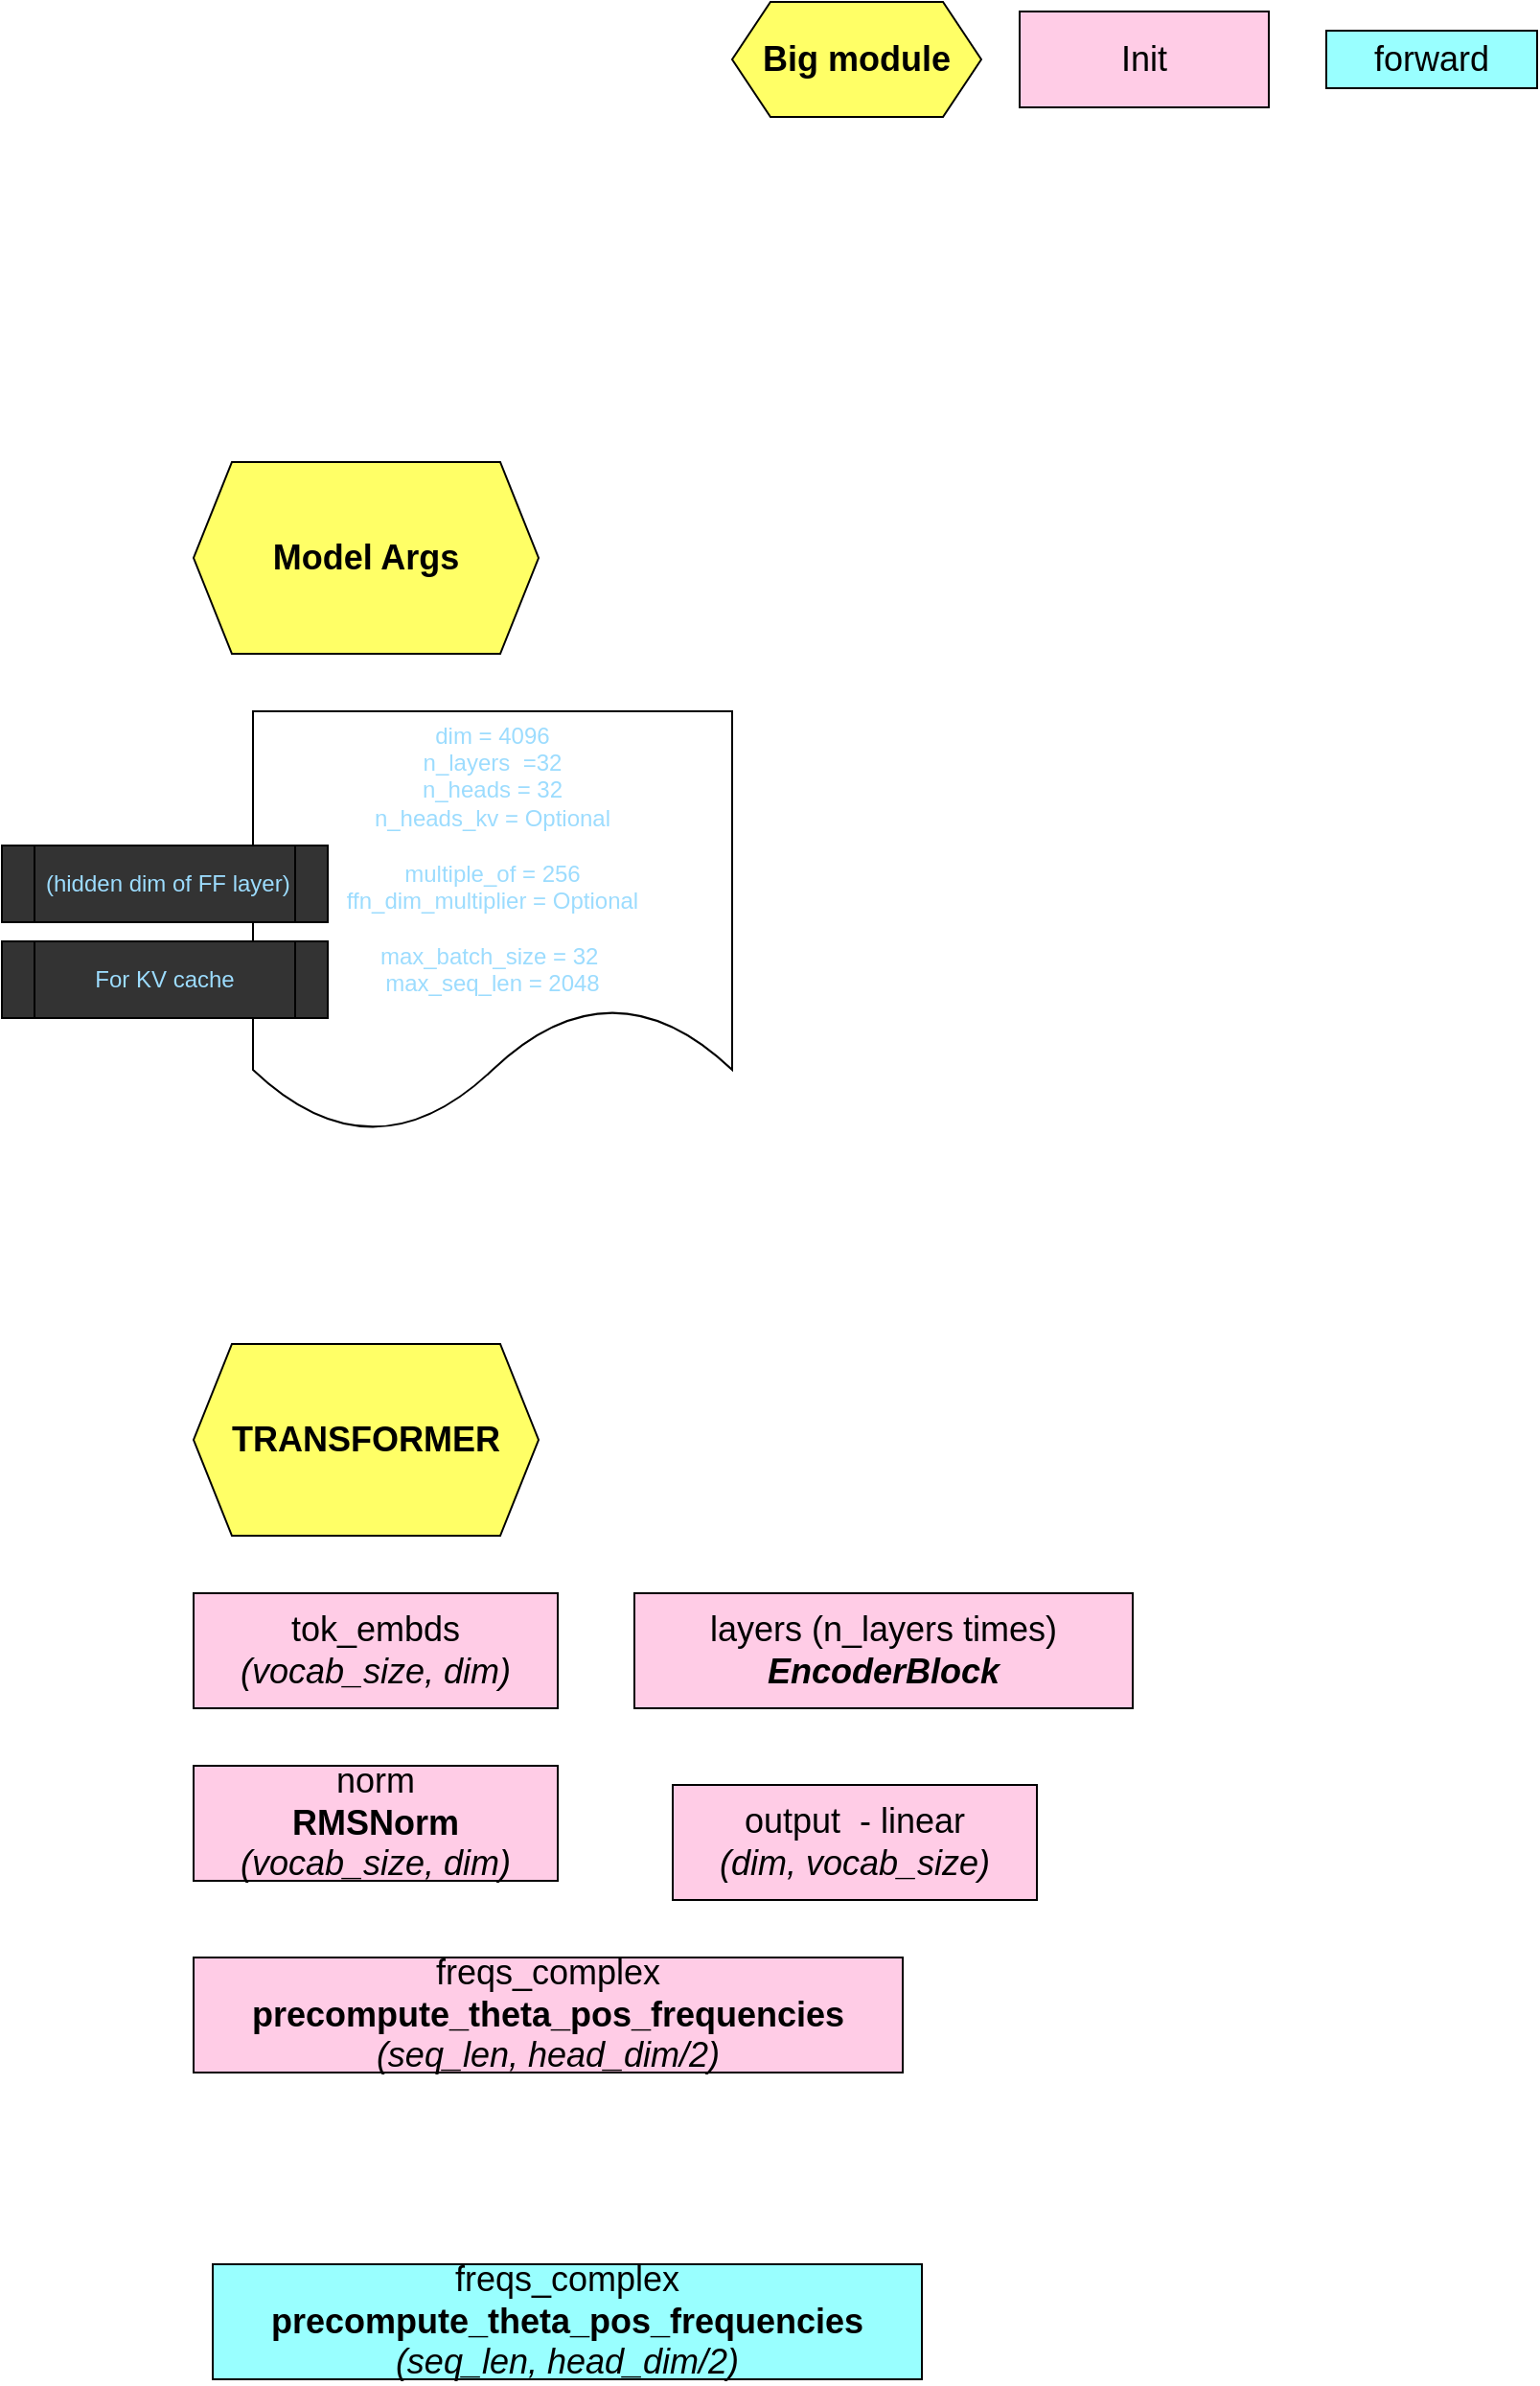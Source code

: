 <mxfile>
    <diagram id="3KwbdyD06HSjcGMrvIiw" name="Page-1">
        <mxGraphModel dx="1813" dy="2123" grid="1" gridSize="10" guides="1" tooltips="1" connect="1" arrows="1" fold="1" page="1" pageScale="1" pageWidth="850" pageHeight="1100" math="0" shadow="0">
            <root>
                <mxCell id="0"/>
                <mxCell id="1" parent="0"/>
                <mxCell id="2" value="&lt;font color=&quot;#9cdcfe&quot;&gt;dim = 4096&lt;br&gt;n_layers&amp;nbsp; =32&lt;br&gt;n_heads = 32&lt;br&gt;n_heads_kv = Optional&lt;br&gt;&lt;br&gt;multiple_of = 256&lt;br&gt;ffn_dim_multiplier = Optional&lt;br&gt;&lt;br&gt;max_batch_size = 32&amp;nbsp;&lt;br&gt;max_seq_len = 2048&lt;br&gt;&lt;/font&gt;" style="shape=document;whiteSpace=wrap;html=1;boundedLbl=1;" parent="1" vertex="1">
                    <mxGeometry x="51" y="30" width="250" height="220" as="geometry"/>
                </mxCell>
                <mxCell id="3" value="&lt;span style=&quot;color: rgb(156, 220, 254);&quot;&gt;&amp;nbsp;(hidden dim of FF layer)&lt;/span&gt;" style="shape=process;whiteSpace=wrap;html=1;backgroundOutline=1;fillColor=#333333;" parent="1" vertex="1">
                    <mxGeometry x="-80" y="100" width="170" height="40" as="geometry"/>
                </mxCell>
                <mxCell id="4" value="&lt;span style=&quot;color: rgb(156, 220, 254);&quot;&gt;For KV cache&lt;/span&gt;" style="shape=process;whiteSpace=wrap;html=1;backgroundOutline=1;fillColor=#333333;" parent="1" vertex="1">
                    <mxGeometry x="-80" y="150" width="170" height="40" as="geometry"/>
                </mxCell>
                <mxCell id="6" value="&lt;b&gt;&lt;font style=&quot;font-size: 18px;&quot;&gt;TRANSFORMER&lt;/font&gt;&lt;/b&gt;" style="shape=hexagon;perimeter=hexagonPerimeter2;whiteSpace=wrap;html=1;fixedSize=1;fontColor=#000000;fillColor=#FFFF66;" vertex="1" parent="1">
                    <mxGeometry x="20" y="360" width="180" height="100" as="geometry"/>
                </mxCell>
                <mxCell id="7" value="&lt;b&gt;&lt;font style=&quot;font-size: 18px;&quot;&gt;Model Args&lt;/font&gt;&lt;/b&gt;" style="shape=hexagon;perimeter=hexagonPerimeter2;whiteSpace=wrap;html=1;fixedSize=1;fontColor=#000000;fillColor=#FFFF66;" vertex="1" parent="1">
                    <mxGeometry x="20" y="-100" width="180" height="100" as="geometry"/>
                </mxCell>
                <mxCell id="8" value="tok_embds&lt;br&gt;&lt;i&gt;(vocab_size, dim)&lt;/i&gt;" style="rounded=0;whiteSpace=wrap;html=1;fontSize=18;fontColor=#000000;fillColor=#FFCCE6;" vertex="1" parent="1">
                    <mxGeometry x="20" y="490" width="190" height="60" as="geometry"/>
                </mxCell>
                <mxCell id="10" value="layers (n_layers times)&lt;br&gt;&lt;i&gt;&lt;b&gt;EncoderBlock&lt;/b&gt;&lt;/i&gt;" style="rounded=0;whiteSpace=wrap;html=1;fontSize=18;fontColor=#000000;fillColor=#FFCCE6;" vertex="1" parent="1">
                    <mxGeometry x="250" y="490" width="260" height="60" as="geometry"/>
                </mxCell>
                <mxCell id="12" value="norm&lt;br&gt;&lt;b&gt;RMSNorm&lt;/b&gt;&lt;br&gt;&lt;i&gt;(vocab_size, dim)&lt;/i&gt;" style="rounded=0;whiteSpace=wrap;html=1;fontSize=18;fontColor=#000000;fillColor=#FFCCE6;" vertex="1" parent="1">
                    <mxGeometry x="20" y="580" width="190" height="60" as="geometry"/>
                </mxCell>
                <mxCell id="13" value="output&amp;nbsp; - linear&lt;br&gt;&lt;i&gt;(dim, vocab_size)&lt;/i&gt;" style="rounded=0;whiteSpace=wrap;html=1;fontSize=18;fontColor=#000000;fillColor=#FFCCE6;" vertex="1" parent="1">
                    <mxGeometry x="270" y="590" width="190" height="60" as="geometry"/>
                </mxCell>
                <mxCell id="14" value="freqs_complex&lt;br&gt;&lt;b&gt;precompute_theta_pos_frequencies&lt;/b&gt;&lt;br&gt;&lt;i&gt;(seq_len, head_dim/2)&lt;/i&gt;" style="rounded=0;whiteSpace=wrap;html=1;fontSize=18;fontColor=#000000;fillColor=#FFCCE6;" vertex="1" parent="1">
                    <mxGeometry x="20" y="680" width="370" height="60" as="geometry"/>
                </mxCell>
                <mxCell id="17" value="freqs_complex&lt;br&gt;&lt;b&gt;precompute_theta_pos_frequencies&lt;/b&gt;&lt;br&gt;&lt;i&gt;(seq_len, head_dim/2)&lt;/i&gt;" style="rounded=0;whiteSpace=wrap;html=1;fontSize=18;fontColor=#000000;fillColor=#99FFFF;" vertex="1" parent="1">
                    <mxGeometry x="30" y="840" width="370" height="60" as="geometry"/>
                </mxCell>
                <mxCell id="18" value="&lt;b&gt;&lt;font style=&quot;font-size: 18px;&quot;&gt;Big module&lt;/font&gt;&lt;/b&gt;" style="shape=hexagon;perimeter=hexagonPerimeter2;whiteSpace=wrap;html=1;fixedSize=1;fontColor=#000000;fillColor=#FFFF66;" vertex="1" parent="1">
                    <mxGeometry x="301" y="-340" width="130" height="60" as="geometry"/>
                </mxCell>
                <mxCell id="19" value="Init" style="rounded=0;whiteSpace=wrap;html=1;fontSize=18;fontColor=#000000;fillColor=#FFCCE6;" vertex="1" parent="1">
                    <mxGeometry x="451" y="-335" width="130" height="50" as="geometry"/>
                </mxCell>
                <mxCell id="20" value="forward" style="rounded=0;whiteSpace=wrap;html=1;fontSize=18;fontColor=#000000;fillColor=#99FFFF;" vertex="1" parent="1">
                    <mxGeometry x="611" y="-325" width="110" height="30" as="geometry"/>
                </mxCell>
            </root>
        </mxGraphModel>
    </diagram>
</mxfile>